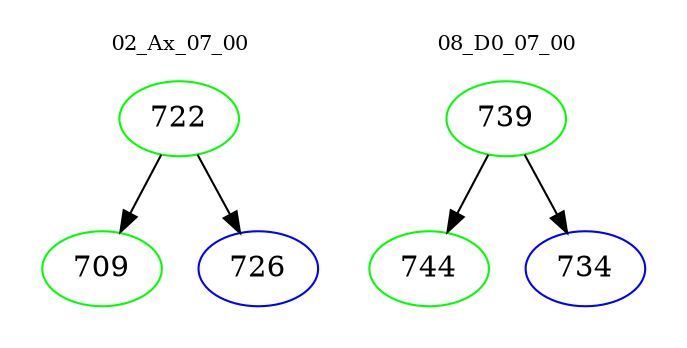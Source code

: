 digraph{
subgraph cluster_0 {
color = white
label = "02_Ax_07_00";
fontsize=10;
T0_722 [label="722", color="green"]
T0_722 -> T0_709 [color="black"]
T0_709 [label="709", color="green"]
T0_722 -> T0_726 [color="black"]
T0_726 [label="726", color="blue"]
}
subgraph cluster_1 {
color = white
label = "08_D0_07_00";
fontsize=10;
T1_739 [label="739", color="green"]
T1_739 -> T1_744 [color="black"]
T1_744 [label="744", color="green"]
T1_739 -> T1_734 [color="black"]
T1_734 [label="734", color="blue"]
}
}
